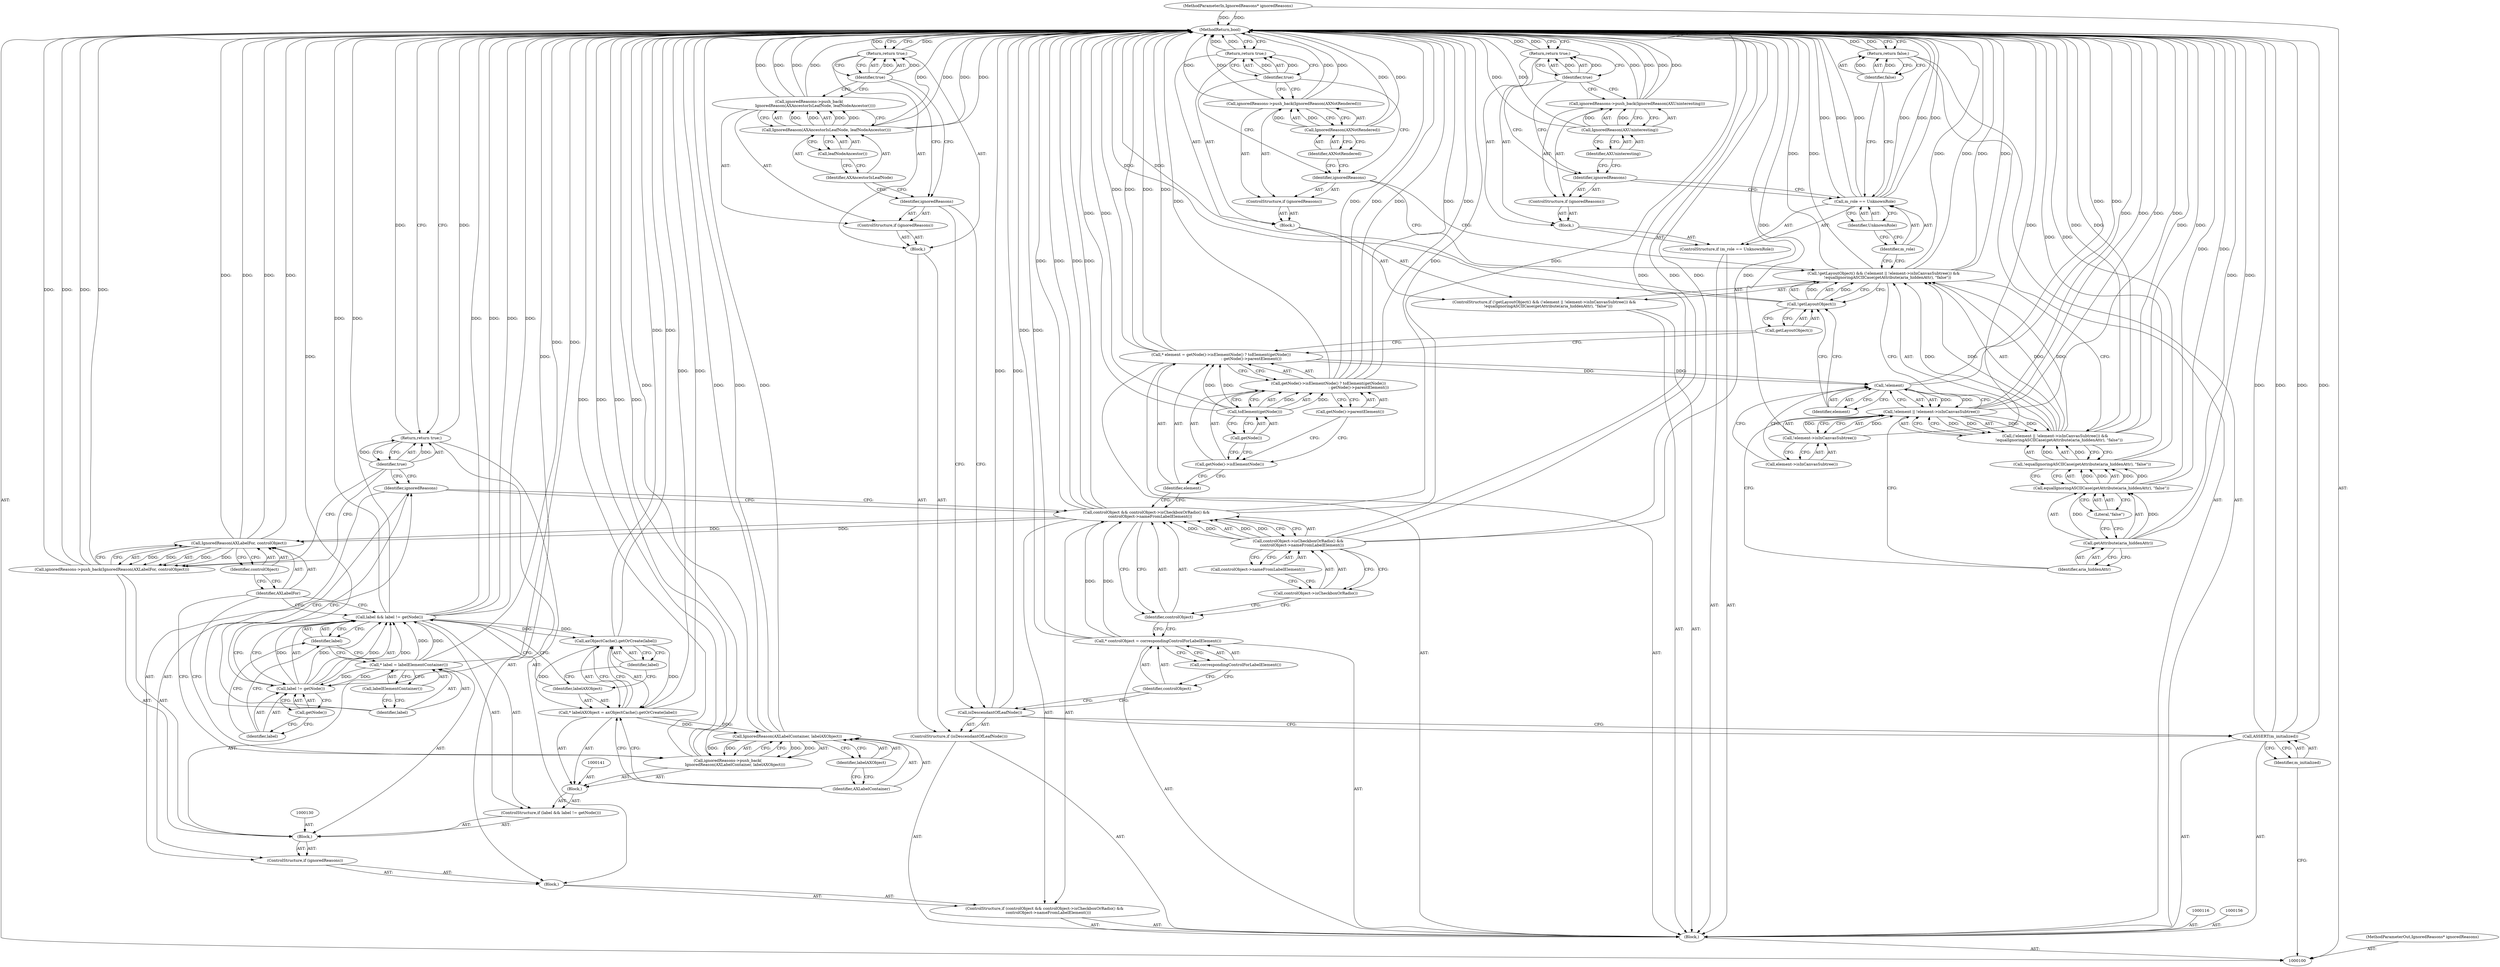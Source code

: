 digraph "0_Chrome_d27468a832d5316884bd02f459cbf493697fd7e1_9" {
"1000201" [label="(MethodReturn,bool)"];
"1000111" [label="(Call,IgnoredReason(AXAncestorIsLeafNode, leafNodeAncestor()))"];
"1000112" [label="(Identifier,AXAncestorIsLeafNode)"];
"1000113" [label="(Call,leafNodeAncestor())"];
"1000115" [label="(Identifier,true)"];
"1000114" [label="(Return,return true;)"];
"1000117" [label="(Call,* controlObject = correspondingControlForLabelElement())"];
"1000118" [label="(Identifier,controlObject)"];
"1000119" [label="(Call,correspondingControlForLabelElement())"];
"1000120" [label="(ControlStructure,if (controlObject && controlObject->isCheckboxOrRadio() &&\n      controlObject->nameFromLabelElement()))"];
"1000123" [label="(Call,controlObject->isCheckboxOrRadio() &&\n      controlObject->nameFromLabelElement())"];
"1000124" [label="(Call,controlObject->isCheckboxOrRadio())"];
"1000121" [label="(Call,controlObject && controlObject->isCheckboxOrRadio() &&\n      controlObject->nameFromLabelElement())"];
"1000122" [label="(Identifier,controlObject)"];
"1000126" [label="(Block,)"];
"1000125" [label="(Call,controlObject->nameFromLabelElement())"];
"1000127" [label="(ControlStructure,if (ignoredReasons))"];
"1000128" [label="(Identifier,ignoredReasons)"];
"1000131" [label="(Call,* label = labelElementContainer())"];
"1000132" [label="(Identifier,label)"];
"1000133" [label="(Call,labelElementContainer())"];
"1000129" [label="(Block,)"];
"1000135" [label="(Call,label && label != getNode())"];
"1000136" [label="(Identifier,label)"];
"1000137" [label="(Call,label != getNode())"];
"1000138" [label="(Identifier,label)"];
"1000139" [label="(Call,getNode())"];
"1000134" [label="(ControlStructure,if (label && label != getNode()))"];
"1000101" [label="(MethodParameterIn,IgnoredReasons* ignoredReasons)"];
"1000308" [label="(MethodParameterOut,IgnoredReasons* ignoredReasons)"];
"1000102" [label="(Block,)"];
"1000142" [label="(Call,* labelAXObject = axObjectCache().getOrCreate(label))"];
"1000143" [label="(Identifier,labelAXObject)"];
"1000144" [label="(Call,axObjectCache().getOrCreate(label))"];
"1000145" [label="(Identifier,label)"];
"1000140" [label="(Block,)"];
"1000146" [label="(Call,ignoredReasons->push_back(\n            IgnoredReason(AXLabelContainer, labelAXObject)))"];
"1000147" [label="(Call,IgnoredReason(AXLabelContainer, labelAXObject))"];
"1000148" [label="(Identifier,AXLabelContainer)"];
"1000149" [label="(Identifier,labelAXObject)"];
"1000151" [label="(Call,IgnoredReason(AXLabelFor, controlObject))"];
"1000152" [label="(Identifier,AXLabelFor)"];
"1000153" [label="(Identifier,controlObject)"];
"1000150" [label="(Call,ignoredReasons->push_back(IgnoredReason(AXLabelFor, controlObject)))"];
"1000155" [label="(Identifier,true)"];
"1000154" [label="(Return,return true;)"];
"1000157" [label="(Call,* element = getNode()->isElementNode() ? toElement(getNode())\n                                                 : getNode()->parentElement())"];
"1000158" [label="(Identifier,element)"];
"1000159" [label="(Call,getNode()->isElementNode() ? toElement(getNode())\n                                                 : getNode()->parentElement())"];
"1000160" [label="(Call,getNode()->isElementNode())"];
"1000161" [label="(Call,toElement(getNode()))"];
"1000162" [label="(Call,getNode())"];
"1000163" [label="(Call,getNode()->parentElement())"];
"1000168" [label="(Call,(!element || !element->isInCanvasSubtree()) &&\n      !equalIgnoringASCIICase(getAttribute(aria_hiddenAttr), \"false\"))"];
"1000164" [label="(ControlStructure,if (!getLayoutObject() && (!element || !element->isInCanvasSubtree()) &&\n      !equalIgnoringASCIICase(getAttribute(aria_hiddenAttr), \"false\")))"];
"1000169" [label="(Call,!element || !element->isInCanvasSubtree())"];
"1000170" [label="(Call,!element)"];
"1000171" [label="(Identifier,element)"];
"1000172" [label="(Call,!element->isInCanvasSubtree())"];
"1000173" [label="(Call,element->isInCanvasSubtree())"];
"1000165" [label="(Call,!getLayoutObject() && (!element || !element->isInCanvasSubtree()) &&\n      !equalIgnoringASCIICase(getAttribute(aria_hiddenAttr), \"false\"))"];
"1000166" [label="(Call,!getLayoutObject())"];
"1000167" [label="(Call,getLayoutObject())"];
"1000176" [label="(Call,getAttribute(aria_hiddenAttr))"];
"1000177" [label="(Identifier,aria_hiddenAttr)"];
"1000174" [label="(Call,!equalIgnoringASCIICase(getAttribute(aria_hiddenAttr), \"false\"))"];
"1000178" [label="(Literal,\"false\")"];
"1000175" [label="(Call,equalIgnoringASCIICase(getAttribute(aria_hiddenAttr), \"false\"))"];
"1000179" [label="(Block,)"];
"1000180" [label="(ControlStructure,if (ignoredReasons))"];
"1000181" [label="(Identifier,ignoredReasons)"];
"1000183" [label="(Call,IgnoredReason(AXNotRendered))"];
"1000184" [label="(Identifier,AXNotRendered)"];
"1000182" [label="(Call,ignoredReasons->push_back(IgnoredReason(AXNotRendered)))"];
"1000186" [label="(Identifier,true)"];
"1000185" [label="(Return,return true;)"];
"1000190" [label="(Identifier,UnknownRole)"];
"1000187" [label="(ControlStructure,if (m_role == UnknownRole))"];
"1000191" [label="(Block,)"];
"1000188" [label="(Call,m_role == UnknownRole)"];
"1000189" [label="(Identifier,m_role)"];
"1000103" [label="(Call,ASSERT(m_initialized))"];
"1000104" [label="(Identifier,m_initialized)"];
"1000192" [label="(ControlStructure,if (ignoredReasons))"];
"1000193" [label="(Identifier,ignoredReasons)"];
"1000195" [label="(Call,IgnoredReason(AXUninteresting))"];
"1000196" [label="(Identifier,AXUninteresting)"];
"1000194" [label="(Call,ignoredReasons->push_back(IgnoredReason(AXUninteresting)))"];
"1000198" [label="(Identifier,true)"];
"1000197" [label="(Return,return true;)"];
"1000199" [label="(Return,return false;)"];
"1000200" [label="(Identifier,false)"];
"1000105" [label="(ControlStructure,if (isDescendantOfLeafNode()))"];
"1000107" [label="(Block,)"];
"1000106" [label="(Call,isDescendantOfLeafNode())"];
"1000108" [label="(ControlStructure,if (ignoredReasons))"];
"1000109" [label="(Identifier,ignoredReasons)"];
"1000110" [label="(Call,ignoredReasons->push_back(\n          IgnoredReason(AXAncestorIsLeafNode, leafNodeAncestor())))"];
"1000201" -> "1000100"  [label="AST: "];
"1000201" -> "1000114"  [label="CFG: "];
"1000201" -> "1000154"  [label="CFG: "];
"1000201" -> "1000185"  [label="CFG: "];
"1000201" -> "1000197"  [label="CFG: "];
"1000201" -> "1000199"  [label="CFG: "];
"1000197" -> "1000201"  [label="DDG: "];
"1000165" -> "1000201"  [label="DDG: "];
"1000165" -> "1000201"  [label="DDG: "];
"1000165" -> "1000201"  [label="DDG: "];
"1000150" -> "1000201"  [label="DDG: "];
"1000150" -> "1000201"  [label="DDG: "];
"1000103" -> "1000201"  [label="DDG: "];
"1000103" -> "1000201"  [label="DDG: "];
"1000121" -> "1000201"  [label="DDG: "];
"1000121" -> "1000201"  [label="DDG: "];
"1000121" -> "1000201"  [label="DDG: "];
"1000151" -> "1000201"  [label="DDG: "];
"1000151" -> "1000201"  [label="DDG: "];
"1000117" -> "1000201"  [label="DDG: "];
"1000182" -> "1000201"  [label="DDG: "];
"1000182" -> "1000201"  [label="DDG: "];
"1000188" -> "1000201"  [label="DDG: "];
"1000188" -> "1000201"  [label="DDG: "];
"1000188" -> "1000201"  [label="DDG: "];
"1000157" -> "1000201"  [label="DDG: "];
"1000157" -> "1000201"  [label="DDG: "];
"1000169" -> "1000201"  [label="DDG: "];
"1000169" -> "1000201"  [label="DDG: "];
"1000123" -> "1000201"  [label="DDG: "];
"1000123" -> "1000201"  [label="DDG: "];
"1000194" -> "1000201"  [label="DDG: "];
"1000194" -> "1000201"  [label="DDG: "];
"1000168" -> "1000201"  [label="DDG: "];
"1000168" -> "1000201"  [label="DDG: "];
"1000159" -> "1000201"  [label="DDG: "];
"1000159" -> "1000201"  [label="DDG: "];
"1000159" -> "1000201"  [label="DDG: "];
"1000137" -> "1000201"  [label="DDG: "];
"1000183" -> "1000201"  [label="DDG: "];
"1000142" -> "1000201"  [label="DDG: "];
"1000166" -> "1000201"  [label="DDG: "];
"1000147" -> "1000201"  [label="DDG: "];
"1000147" -> "1000201"  [label="DDG: "];
"1000175" -> "1000201"  [label="DDG: "];
"1000131" -> "1000201"  [label="DDG: "];
"1000111" -> "1000201"  [label="DDG: "];
"1000111" -> "1000201"  [label="DDG: "];
"1000135" -> "1000201"  [label="DDG: "];
"1000135" -> "1000201"  [label="DDG: "];
"1000135" -> "1000201"  [label="DDG: "];
"1000101" -> "1000201"  [label="DDG: "];
"1000110" -> "1000201"  [label="DDG: "];
"1000110" -> "1000201"  [label="DDG: "];
"1000172" -> "1000201"  [label="DDG: "];
"1000144" -> "1000201"  [label="DDG: "];
"1000170" -> "1000201"  [label="DDG: "];
"1000176" -> "1000201"  [label="DDG: "];
"1000195" -> "1000201"  [label="DDG: "];
"1000161" -> "1000201"  [label="DDG: "];
"1000146" -> "1000201"  [label="DDG: "];
"1000146" -> "1000201"  [label="DDG: "];
"1000106" -> "1000201"  [label="DDG: "];
"1000174" -> "1000201"  [label="DDG: "];
"1000185" -> "1000201"  [label="DDG: "];
"1000114" -> "1000201"  [label="DDG: "];
"1000199" -> "1000201"  [label="DDG: "];
"1000154" -> "1000201"  [label="DDG: "];
"1000111" -> "1000110"  [label="AST: "];
"1000111" -> "1000113"  [label="CFG: "];
"1000112" -> "1000111"  [label="AST: "];
"1000113" -> "1000111"  [label="AST: "];
"1000110" -> "1000111"  [label="CFG: "];
"1000111" -> "1000201"  [label="DDG: "];
"1000111" -> "1000201"  [label="DDG: "];
"1000111" -> "1000110"  [label="DDG: "];
"1000111" -> "1000110"  [label="DDG: "];
"1000112" -> "1000111"  [label="AST: "];
"1000112" -> "1000109"  [label="CFG: "];
"1000113" -> "1000112"  [label="CFG: "];
"1000113" -> "1000111"  [label="AST: "];
"1000113" -> "1000112"  [label="CFG: "];
"1000111" -> "1000113"  [label="CFG: "];
"1000115" -> "1000114"  [label="AST: "];
"1000115" -> "1000110"  [label="CFG: "];
"1000115" -> "1000109"  [label="CFG: "];
"1000114" -> "1000115"  [label="CFG: "];
"1000115" -> "1000114"  [label="DDG: "];
"1000114" -> "1000107"  [label="AST: "];
"1000114" -> "1000115"  [label="CFG: "];
"1000115" -> "1000114"  [label="AST: "];
"1000201" -> "1000114"  [label="CFG: "];
"1000114" -> "1000201"  [label="DDG: "];
"1000115" -> "1000114"  [label="DDG: "];
"1000117" -> "1000102"  [label="AST: "];
"1000117" -> "1000119"  [label="CFG: "];
"1000118" -> "1000117"  [label="AST: "];
"1000119" -> "1000117"  [label="AST: "];
"1000122" -> "1000117"  [label="CFG: "];
"1000117" -> "1000201"  [label="DDG: "];
"1000117" -> "1000121"  [label="DDG: "];
"1000118" -> "1000117"  [label="AST: "];
"1000118" -> "1000106"  [label="CFG: "];
"1000119" -> "1000118"  [label="CFG: "];
"1000119" -> "1000117"  [label="AST: "];
"1000119" -> "1000118"  [label="CFG: "];
"1000117" -> "1000119"  [label="CFG: "];
"1000120" -> "1000102"  [label="AST: "];
"1000121" -> "1000120"  [label="AST: "];
"1000126" -> "1000120"  [label="AST: "];
"1000123" -> "1000121"  [label="AST: "];
"1000123" -> "1000124"  [label="CFG: "];
"1000123" -> "1000125"  [label="CFG: "];
"1000124" -> "1000123"  [label="AST: "];
"1000125" -> "1000123"  [label="AST: "];
"1000121" -> "1000123"  [label="CFG: "];
"1000123" -> "1000201"  [label="DDG: "];
"1000123" -> "1000201"  [label="DDG: "];
"1000123" -> "1000121"  [label="DDG: "];
"1000123" -> "1000121"  [label="DDG: "];
"1000124" -> "1000123"  [label="AST: "];
"1000124" -> "1000122"  [label="CFG: "];
"1000125" -> "1000124"  [label="CFG: "];
"1000123" -> "1000124"  [label="CFG: "];
"1000121" -> "1000120"  [label="AST: "];
"1000121" -> "1000122"  [label="CFG: "];
"1000121" -> "1000123"  [label="CFG: "];
"1000122" -> "1000121"  [label="AST: "];
"1000123" -> "1000121"  [label="AST: "];
"1000128" -> "1000121"  [label="CFG: "];
"1000158" -> "1000121"  [label="CFG: "];
"1000121" -> "1000201"  [label="DDG: "];
"1000121" -> "1000201"  [label="DDG: "];
"1000121" -> "1000201"  [label="DDG: "];
"1000117" -> "1000121"  [label="DDG: "];
"1000123" -> "1000121"  [label="DDG: "];
"1000123" -> "1000121"  [label="DDG: "];
"1000121" -> "1000151"  [label="DDG: "];
"1000122" -> "1000121"  [label="AST: "];
"1000122" -> "1000117"  [label="CFG: "];
"1000124" -> "1000122"  [label="CFG: "];
"1000121" -> "1000122"  [label="CFG: "];
"1000126" -> "1000120"  [label="AST: "];
"1000127" -> "1000126"  [label="AST: "];
"1000154" -> "1000126"  [label="AST: "];
"1000125" -> "1000123"  [label="AST: "];
"1000125" -> "1000124"  [label="CFG: "];
"1000123" -> "1000125"  [label="CFG: "];
"1000127" -> "1000126"  [label="AST: "];
"1000128" -> "1000127"  [label="AST: "];
"1000129" -> "1000127"  [label="AST: "];
"1000128" -> "1000127"  [label="AST: "];
"1000128" -> "1000121"  [label="CFG: "];
"1000132" -> "1000128"  [label="CFG: "];
"1000155" -> "1000128"  [label="CFG: "];
"1000131" -> "1000129"  [label="AST: "];
"1000131" -> "1000133"  [label="CFG: "];
"1000132" -> "1000131"  [label="AST: "];
"1000133" -> "1000131"  [label="AST: "];
"1000136" -> "1000131"  [label="CFG: "];
"1000131" -> "1000201"  [label="DDG: "];
"1000131" -> "1000135"  [label="DDG: "];
"1000131" -> "1000137"  [label="DDG: "];
"1000132" -> "1000131"  [label="AST: "];
"1000132" -> "1000128"  [label="CFG: "];
"1000133" -> "1000132"  [label="CFG: "];
"1000133" -> "1000131"  [label="AST: "];
"1000133" -> "1000132"  [label="CFG: "];
"1000131" -> "1000133"  [label="CFG: "];
"1000129" -> "1000127"  [label="AST: "];
"1000130" -> "1000129"  [label="AST: "];
"1000131" -> "1000129"  [label="AST: "];
"1000134" -> "1000129"  [label="AST: "];
"1000150" -> "1000129"  [label="AST: "];
"1000135" -> "1000134"  [label="AST: "];
"1000135" -> "1000136"  [label="CFG: "];
"1000135" -> "1000137"  [label="CFG: "];
"1000136" -> "1000135"  [label="AST: "];
"1000137" -> "1000135"  [label="AST: "];
"1000143" -> "1000135"  [label="CFG: "];
"1000152" -> "1000135"  [label="CFG: "];
"1000135" -> "1000201"  [label="DDG: "];
"1000135" -> "1000201"  [label="DDG: "];
"1000135" -> "1000201"  [label="DDG: "];
"1000131" -> "1000135"  [label="DDG: "];
"1000137" -> "1000135"  [label="DDG: "];
"1000137" -> "1000135"  [label="DDG: "];
"1000135" -> "1000144"  [label="DDG: "];
"1000136" -> "1000135"  [label="AST: "];
"1000136" -> "1000131"  [label="CFG: "];
"1000138" -> "1000136"  [label="CFG: "];
"1000135" -> "1000136"  [label="CFG: "];
"1000137" -> "1000135"  [label="AST: "];
"1000137" -> "1000139"  [label="CFG: "];
"1000138" -> "1000137"  [label="AST: "];
"1000139" -> "1000137"  [label="AST: "];
"1000135" -> "1000137"  [label="CFG: "];
"1000137" -> "1000201"  [label="DDG: "];
"1000137" -> "1000135"  [label="DDG: "];
"1000137" -> "1000135"  [label="DDG: "];
"1000131" -> "1000137"  [label="DDG: "];
"1000138" -> "1000137"  [label="AST: "];
"1000138" -> "1000136"  [label="CFG: "];
"1000139" -> "1000138"  [label="CFG: "];
"1000139" -> "1000137"  [label="AST: "];
"1000139" -> "1000138"  [label="CFG: "];
"1000137" -> "1000139"  [label="CFG: "];
"1000134" -> "1000129"  [label="AST: "];
"1000135" -> "1000134"  [label="AST: "];
"1000140" -> "1000134"  [label="AST: "];
"1000101" -> "1000100"  [label="AST: "];
"1000101" -> "1000201"  [label="DDG: "];
"1000308" -> "1000100"  [label="AST: "];
"1000102" -> "1000100"  [label="AST: "];
"1000103" -> "1000102"  [label="AST: "];
"1000105" -> "1000102"  [label="AST: "];
"1000116" -> "1000102"  [label="AST: "];
"1000117" -> "1000102"  [label="AST: "];
"1000120" -> "1000102"  [label="AST: "];
"1000156" -> "1000102"  [label="AST: "];
"1000157" -> "1000102"  [label="AST: "];
"1000164" -> "1000102"  [label="AST: "];
"1000187" -> "1000102"  [label="AST: "];
"1000199" -> "1000102"  [label="AST: "];
"1000142" -> "1000140"  [label="AST: "];
"1000142" -> "1000144"  [label="CFG: "];
"1000143" -> "1000142"  [label="AST: "];
"1000144" -> "1000142"  [label="AST: "];
"1000148" -> "1000142"  [label="CFG: "];
"1000142" -> "1000201"  [label="DDG: "];
"1000144" -> "1000142"  [label="DDG: "];
"1000142" -> "1000147"  [label="DDG: "];
"1000143" -> "1000142"  [label="AST: "];
"1000143" -> "1000135"  [label="CFG: "];
"1000145" -> "1000143"  [label="CFG: "];
"1000144" -> "1000142"  [label="AST: "];
"1000144" -> "1000145"  [label="CFG: "];
"1000145" -> "1000144"  [label="AST: "];
"1000142" -> "1000144"  [label="CFG: "];
"1000144" -> "1000201"  [label="DDG: "];
"1000144" -> "1000142"  [label="DDG: "];
"1000135" -> "1000144"  [label="DDG: "];
"1000145" -> "1000144"  [label="AST: "];
"1000145" -> "1000143"  [label="CFG: "];
"1000144" -> "1000145"  [label="CFG: "];
"1000140" -> "1000134"  [label="AST: "];
"1000141" -> "1000140"  [label="AST: "];
"1000142" -> "1000140"  [label="AST: "];
"1000146" -> "1000140"  [label="AST: "];
"1000146" -> "1000140"  [label="AST: "];
"1000146" -> "1000147"  [label="CFG: "];
"1000147" -> "1000146"  [label="AST: "];
"1000152" -> "1000146"  [label="CFG: "];
"1000146" -> "1000201"  [label="DDG: "];
"1000146" -> "1000201"  [label="DDG: "];
"1000147" -> "1000146"  [label="DDG: "];
"1000147" -> "1000146"  [label="DDG: "];
"1000147" -> "1000146"  [label="AST: "];
"1000147" -> "1000149"  [label="CFG: "];
"1000148" -> "1000147"  [label="AST: "];
"1000149" -> "1000147"  [label="AST: "];
"1000146" -> "1000147"  [label="CFG: "];
"1000147" -> "1000201"  [label="DDG: "];
"1000147" -> "1000201"  [label="DDG: "];
"1000147" -> "1000146"  [label="DDG: "];
"1000147" -> "1000146"  [label="DDG: "];
"1000142" -> "1000147"  [label="DDG: "];
"1000148" -> "1000147"  [label="AST: "];
"1000148" -> "1000142"  [label="CFG: "];
"1000149" -> "1000148"  [label="CFG: "];
"1000149" -> "1000147"  [label="AST: "];
"1000149" -> "1000148"  [label="CFG: "];
"1000147" -> "1000149"  [label="CFG: "];
"1000151" -> "1000150"  [label="AST: "];
"1000151" -> "1000153"  [label="CFG: "];
"1000152" -> "1000151"  [label="AST: "];
"1000153" -> "1000151"  [label="AST: "];
"1000150" -> "1000151"  [label="CFG: "];
"1000151" -> "1000201"  [label="DDG: "];
"1000151" -> "1000201"  [label="DDG: "];
"1000151" -> "1000150"  [label="DDG: "];
"1000151" -> "1000150"  [label="DDG: "];
"1000121" -> "1000151"  [label="DDG: "];
"1000152" -> "1000151"  [label="AST: "];
"1000152" -> "1000146"  [label="CFG: "];
"1000152" -> "1000135"  [label="CFG: "];
"1000153" -> "1000152"  [label="CFG: "];
"1000153" -> "1000151"  [label="AST: "];
"1000153" -> "1000152"  [label="CFG: "];
"1000151" -> "1000153"  [label="CFG: "];
"1000150" -> "1000129"  [label="AST: "];
"1000150" -> "1000151"  [label="CFG: "];
"1000151" -> "1000150"  [label="AST: "];
"1000155" -> "1000150"  [label="CFG: "];
"1000150" -> "1000201"  [label="DDG: "];
"1000150" -> "1000201"  [label="DDG: "];
"1000151" -> "1000150"  [label="DDG: "];
"1000151" -> "1000150"  [label="DDG: "];
"1000155" -> "1000154"  [label="AST: "];
"1000155" -> "1000150"  [label="CFG: "];
"1000155" -> "1000128"  [label="CFG: "];
"1000154" -> "1000155"  [label="CFG: "];
"1000155" -> "1000154"  [label="DDG: "];
"1000154" -> "1000126"  [label="AST: "];
"1000154" -> "1000155"  [label="CFG: "];
"1000155" -> "1000154"  [label="AST: "];
"1000201" -> "1000154"  [label="CFG: "];
"1000154" -> "1000201"  [label="DDG: "];
"1000155" -> "1000154"  [label="DDG: "];
"1000157" -> "1000102"  [label="AST: "];
"1000157" -> "1000159"  [label="CFG: "];
"1000158" -> "1000157"  [label="AST: "];
"1000159" -> "1000157"  [label="AST: "];
"1000167" -> "1000157"  [label="CFG: "];
"1000157" -> "1000201"  [label="DDG: "];
"1000157" -> "1000201"  [label="DDG: "];
"1000161" -> "1000157"  [label="DDG: "];
"1000157" -> "1000170"  [label="DDG: "];
"1000158" -> "1000157"  [label="AST: "];
"1000158" -> "1000121"  [label="CFG: "];
"1000160" -> "1000158"  [label="CFG: "];
"1000159" -> "1000157"  [label="AST: "];
"1000159" -> "1000161"  [label="CFG: "];
"1000159" -> "1000163"  [label="CFG: "];
"1000160" -> "1000159"  [label="AST: "];
"1000161" -> "1000159"  [label="AST: "];
"1000163" -> "1000159"  [label="AST: "];
"1000157" -> "1000159"  [label="CFG: "];
"1000159" -> "1000201"  [label="DDG: "];
"1000159" -> "1000201"  [label="DDG: "];
"1000159" -> "1000201"  [label="DDG: "];
"1000161" -> "1000159"  [label="DDG: "];
"1000160" -> "1000159"  [label="AST: "];
"1000160" -> "1000158"  [label="CFG: "];
"1000162" -> "1000160"  [label="CFG: "];
"1000163" -> "1000160"  [label="CFG: "];
"1000161" -> "1000159"  [label="AST: "];
"1000161" -> "1000162"  [label="CFG: "];
"1000162" -> "1000161"  [label="AST: "];
"1000159" -> "1000161"  [label="CFG: "];
"1000161" -> "1000201"  [label="DDG: "];
"1000161" -> "1000157"  [label="DDG: "];
"1000161" -> "1000159"  [label="DDG: "];
"1000162" -> "1000161"  [label="AST: "];
"1000162" -> "1000160"  [label="CFG: "];
"1000161" -> "1000162"  [label="CFG: "];
"1000163" -> "1000159"  [label="AST: "];
"1000163" -> "1000160"  [label="CFG: "];
"1000159" -> "1000163"  [label="CFG: "];
"1000168" -> "1000165"  [label="AST: "];
"1000168" -> "1000169"  [label="CFG: "];
"1000168" -> "1000174"  [label="CFG: "];
"1000169" -> "1000168"  [label="AST: "];
"1000174" -> "1000168"  [label="AST: "];
"1000165" -> "1000168"  [label="CFG: "];
"1000168" -> "1000201"  [label="DDG: "];
"1000168" -> "1000201"  [label="DDG: "];
"1000168" -> "1000165"  [label="DDG: "];
"1000168" -> "1000165"  [label="DDG: "];
"1000169" -> "1000168"  [label="DDG: "];
"1000169" -> "1000168"  [label="DDG: "];
"1000174" -> "1000168"  [label="DDG: "];
"1000164" -> "1000102"  [label="AST: "];
"1000165" -> "1000164"  [label="AST: "];
"1000179" -> "1000164"  [label="AST: "];
"1000169" -> "1000168"  [label="AST: "];
"1000169" -> "1000170"  [label="CFG: "];
"1000169" -> "1000172"  [label="CFG: "];
"1000170" -> "1000169"  [label="AST: "];
"1000172" -> "1000169"  [label="AST: "];
"1000177" -> "1000169"  [label="CFG: "];
"1000168" -> "1000169"  [label="CFG: "];
"1000169" -> "1000201"  [label="DDG: "];
"1000169" -> "1000201"  [label="DDG: "];
"1000169" -> "1000168"  [label="DDG: "];
"1000169" -> "1000168"  [label="DDG: "];
"1000170" -> "1000169"  [label="DDG: "];
"1000172" -> "1000169"  [label="DDG: "];
"1000170" -> "1000169"  [label="AST: "];
"1000170" -> "1000171"  [label="CFG: "];
"1000171" -> "1000170"  [label="AST: "];
"1000173" -> "1000170"  [label="CFG: "];
"1000169" -> "1000170"  [label="CFG: "];
"1000170" -> "1000201"  [label="DDG: "];
"1000170" -> "1000169"  [label="DDG: "];
"1000157" -> "1000170"  [label="DDG: "];
"1000171" -> "1000170"  [label="AST: "];
"1000171" -> "1000166"  [label="CFG: "];
"1000170" -> "1000171"  [label="CFG: "];
"1000172" -> "1000169"  [label="AST: "];
"1000172" -> "1000173"  [label="CFG: "];
"1000173" -> "1000172"  [label="AST: "];
"1000169" -> "1000172"  [label="CFG: "];
"1000172" -> "1000201"  [label="DDG: "];
"1000172" -> "1000169"  [label="DDG: "];
"1000173" -> "1000172"  [label="AST: "];
"1000173" -> "1000170"  [label="CFG: "];
"1000172" -> "1000173"  [label="CFG: "];
"1000165" -> "1000164"  [label="AST: "];
"1000165" -> "1000166"  [label="CFG: "];
"1000165" -> "1000168"  [label="CFG: "];
"1000166" -> "1000165"  [label="AST: "];
"1000168" -> "1000165"  [label="AST: "];
"1000181" -> "1000165"  [label="CFG: "];
"1000189" -> "1000165"  [label="CFG: "];
"1000165" -> "1000201"  [label="DDG: "];
"1000165" -> "1000201"  [label="DDG: "];
"1000165" -> "1000201"  [label="DDG: "];
"1000166" -> "1000165"  [label="DDG: "];
"1000168" -> "1000165"  [label="DDG: "];
"1000168" -> "1000165"  [label="DDG: "];
"1000166" -> "1000165"  [label="AST: "];
"1000166" -> "1000167"  [label="CFG: "];
"1000167" -> "1000166"  [label="AST: "];
"1000171" -> "1000166"  [label="CFG: "];
"1000165" -> "1000166"  [label="CFG: "];
"1000166" -> "1000201"  [label="DDG: "];
"1000166" -> "1000165"  [label="DDG: "];
"1000167" -> "1000166"  [label="AST: "];
"1000167" -> "1000157"  [label="CFG: "];
"1000166" -> "1000167"  [label="CFG: "];
"1000176" -> "1000175"  [label="AST: "];
"1000176" -> "1000177"  [label="CFG: "];
"1000177" -> "1000176"  [label="AST: "];
"1000178" -> "1000176"  [label="CFG: "];
"1000176" -> "1000201"  [label="DDG: "];
"1000176" -> "1000175"  [label="DDG: "];
"1000177" -> "1000176"  [label="AST: "];
"1000177" -> "1000169"  [label="CFG: "];
"1000176" -> "1000177"  [label="CFG: "];
"1000174" -> "1000168"  [label="AST: "];
"1000174" -> "1000175"  [label="CFG: "];
"1000175" -> "1000174"  [label="AST: "];
"1000168" -> "1000174"  [label="CFG: "];
"1000174" -> "1000201"  [label="DDG: "];
"1000174" -> "1000168"  [label="DDG: "];
"1000175" -> "1000174"  [label="DDG: "];
"1000175" -> "1000174"  [label="DDG: "];
"1000178" -> "1000175"  [label="AST: "];
"1000178" -> "1000176"  [label="CFG: "];
"1000175" -> "1000178"  [label="CFG: "];
"1000175" -> "1000174"  [label="AST: "];
"1000175" -> "1000178"  [label="CFG: "];
"1000176" -> "1000175"  [label="AST: "];
"1000178" -> "1000175"  [label="AST: "];
"1000174" -> "1000175"  [label="CFG: "];
"1000175" -> "1000201"  [label="DDG: "];
"1000175" -> "1000174"  [label="DDG: "];
"1000175" -> "1000174"  [label="DDG: "];
"1000176" -> "1000175"  [label="DDG: "];
"1000179" -> "1000164"  [label="AST: "];
"1000180" -> "1000179"  [label="AST: "];
"1000185" -> "1000179"  [label="AST: "];
"1000180" -> "1000179"  [label="AST: "];
"1000181" -> "1000180"  [label="AST: "];
"1000182" -> "1000180"  [label="AST: "];
"1000181" -> "1000180"  [label="AST: "];
"1000181" -> "1000165"  [label="CFG: "];
"1000184" -> "1000181"  [label="CFG: "];
"1000186" -> "1000181"  [label="CFG: "];
"1000183" -> "1000182"  [label="AST: "];
"1000183" -> "1000184"  [label="CFG: "];
"1000184" -> "1000183"  [label="AST: "];
"1000182" -> "1000183"  [label="CFG: "];
"1000183" -> "1000201"  [label="DDG: "];
"1000183" -> "1000182"  [label="DDG: "];
"1000184" -> "1000183"  [label="AST: "];
"1000184" -> "1000181"  [label="CFG: "];
"1000183" -> "1000184"  [label="CFG: "];
"1000182" -> "1000180"  [label="AST: "];
"1000182" -> "1000183"  [label="CFG: "];
"1000183" -> "1000182"  [label="AST: "];
"1000186" -> "1000182"  [label="CFG: "];
"1000182" -> "1000201"  [label="DDG: "];
"1000182" -> "1000201"  [label="DDG: "];
"1000183" -> "1000182"  [label="DDG: "];
"1000186" -> "1000185"  [label="AST: "];
"1000186" -> "1000182"  [label="CFG: "];
"1000186" -> "1000181"  [label="CFG: "];
"1000185" -> "1000186"  [label="CFG: "];
"1000186" -> "1000185"  [label="DDG: "];
"1000185" -> "1000179"  [label="AST: "];
"1000185" -> "1000186"  [label="CFG: "];
"1000186" -> "1000185"  [label="AST: "];
"1000201" -> "1000185"  [label="CFG: "];
"1000185" -> "1000201"  [label="DDG: "];
"1000186" -> "1000185"  [label="DDG: "];
"1000190" -> "1000188"  [label="AST: "];
"1000190" -> "1000189"  [label="CFG: "];
"1000188" -> "1000190"  [label="CFG: "];
"1000187" -> "1000102"  [label="AST: "];
"1000188" -> "1000187"  [label="AST: "];
"1000191" -> "1000187"  [label="AST: "];
"1000191" -> "1000187"  [label="AST: "];
"1000192" -> "1000191"  [label="AST: "];
"1000197" -> "1000191"  [label="AST: "];
"1000188" -> "1000187"  [label="AST: "];
"1000188" -> "1000190"  [label="CFG: "];
"1000189" -> "1000188"  [label="AST: "];
"1000190" -> "1000188"  [label="AST: "];
"1000193" -> "1000188"  [label="CFG: "];
"1000200" -> "1000188"  [label="CFG: "];
"1000188" -> "1000201"  [label="DDG: "];
"1000188" -> "1000201"  [label="DDG: "];
"1000188" -> "1000201"  [label="DDG: "];
"1000189" -> "1000188"  [label="AST: "];
"1000189" -> "1000165"  [label="CFG: "];
"1000190" -> "1000189"  [label="CFG: "];
"1000103" -> "1000102"  [label="AST: "];
"1000103" -> "1000104"  [label="CFG: "];
"1000104" -> "1000103"  [label="AST: "];
"1000106" -> "1000103"  [label="CFG: "];
"1000103" -> "1000201"  [label="DDG: "];
"1000103" -> "1000201"  [label="DDG: "];
"1000104" -> "1000103"  [label="AST: "];
"1000104" -> "1000100"  [label="CFG: "];
"1000103" -> "1000104"  [label="CFG: "];
"1000192" -> "1000191"  [label="AST: "];
"1000193" -> "1000192"  [label="AST: "];
"1000194" -> "1000192"  [label="AST: "];
"1000193" -> "1000192"  [label="AST: "];
"1000193" -> "1000188"  [label="CFG: "];
"1000196" -> "1000193"  [label="CFG: "];
"1000198" -> "1000193"  [label="CFG: "];
"1000195" -> "1000194"  [label="AST: "];
"1000195" -> "1000196"  [label="CFG: "];
"1000196" -> "1000195"  [label="AST: "];
"1000194" -> "1000195"  [label="CFG: "];
"1000195" -> "1000201"  [label="DDG: "];
"1000195" -> "1000194"  [label="DDG: "];
"1000196" -> "1000195"  [label="AST: "];
"1000196" -> "1000193"  [label="CFG: "];
"1000195" -> "1000196"  [label="CFG: "];
"1000194" -> "1000192"  [label="AST: "];
"1000194" -> "1000195"  [label="CFG: "];
"1000195" -> "1000194"  [label="AST: "];
"1000198" -> "1000194"  [label="CFG: "];
"1000194" -> "1000201"  [label="DDG: "];
"1000194" -> "1000201"  [label="DDG: "];
"1000195" -> "1000194"  [label="DDG: "];
"1000198" -> "1000197"  [label="AST: "];
"1000198" -> "1000194"  [label="CFG: "];
"1000198" -> "1000193"  [label="CFG: "];
"1000197" -> "1000198"  [label="CFG: "];
"1000198" -> "1000197"  [label="DDG: "];
"1000197" -> "1000191"  [label="AST: "];
"1000197" -> "1000198"  [label="CFG: "];
"1000198" -> "1000197"  [label="AST: "];
"1000201" -> "1000197"  [label="CFG: "];
"1000197" -> "1000201"  [label="DDG: "];
"1000198" -> "1000197"  [label="DDG: "];
"1000199" -> "1000102"  [label="AST: "];
"1000199" -> "1000200"  [label="CFG: "];
"1000200" -> "1000199"  [label="AST: "];
"1000201" -> "1000199"  [label="CFG: "];
"1000199" -> "1000201"  [label="DDG: "];
"1000200" -> "1000199"  [label="DDG: "];
"1000200" -> "1000199"  [label="AST: "];
"1000200" -> "1000188"  [label="CFG: "];
"1000199" -> "1000200"  [label="CFG: "];
"1000200" -> "1000199"  [label="DDG: "];
"1000105" -> "1000102"  [label="AST: "];
"1000106" -> "1000105"  [label="AST: "];
"1000107" -> "1000105"  [label="AST: "];
"1000107" -> "1000105"  [label="AST: "];
"1000108" -> "1000107"  [label="AST: "];
"1000114" -> "1000107"  [label="AST: "];
"1000106" -> "1000105"  [label="AST: "];
"1000106" -> "1000103"  [label="CFG: "];
"1000109" -> "1000106"  [label="CFG: "];
"1000118" -> "1000106"  [label="CFG: "];
"1000106" -> "1000201"  [label="DDG: "];
"1000108" -> "1000107"  [label="AST: "];
"1000109" -> "1000108"  [label="AST: "];
"1000110" -> "1000108"  [label="AST: "];
"1000109" -> "1000108"  [label="AST: "];
"1000109" -> "1000106"  [label="CFG: "];
"1000112" -> "1000109"  [label="CFG: "];
"1000115" -> "1000109"  [label="CFG: "];
"1000110" -> "1000108"  [label="AST: "];
"1000110" -> "1000111"  [label="CFG: "];
"1000111" -> "1000110"  [label="AST: "];
"1000115" -> "1000110"  [label="CFG: "];
"1000110" -> "1000201"  [label="DDG: "];
"1000110" -> "1000201"  [label="DDG: "];
"1000111" -> "1000110"  [label="DDG: "];
"1000111" -> "1000110"  [label="DDG: "];
}
